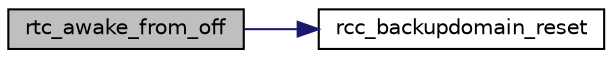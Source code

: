 digraph "rtc_awake_from_off"
{
  edge [fontname="Helvetica",fontsize="10",labelfontname="Helvetica",labelfontsize="10"];
  node [fontname="Helvetica",fontsize="10",shape=record];
  rankdir="LR";
  Node1 [label="rtc_awake_from_off",height=0.2,width=0.4,color="black", fillcolor="grey75", style="filled", fontcolor="black"];
  Node1 -> Node2 [color="midnightblue",fontsize="10",style="solid",fontname="Helvetica"];
  Node2 [label="rcc_backupdomain_reset",height=0.2,width=0.4,color="black", fillcolor="white", style="filled",URL="$group__rcc__defines.html#gaa02e63deae78644c393004fb900fe584",tooltip="RCC Reset the backup domain. "];
}
